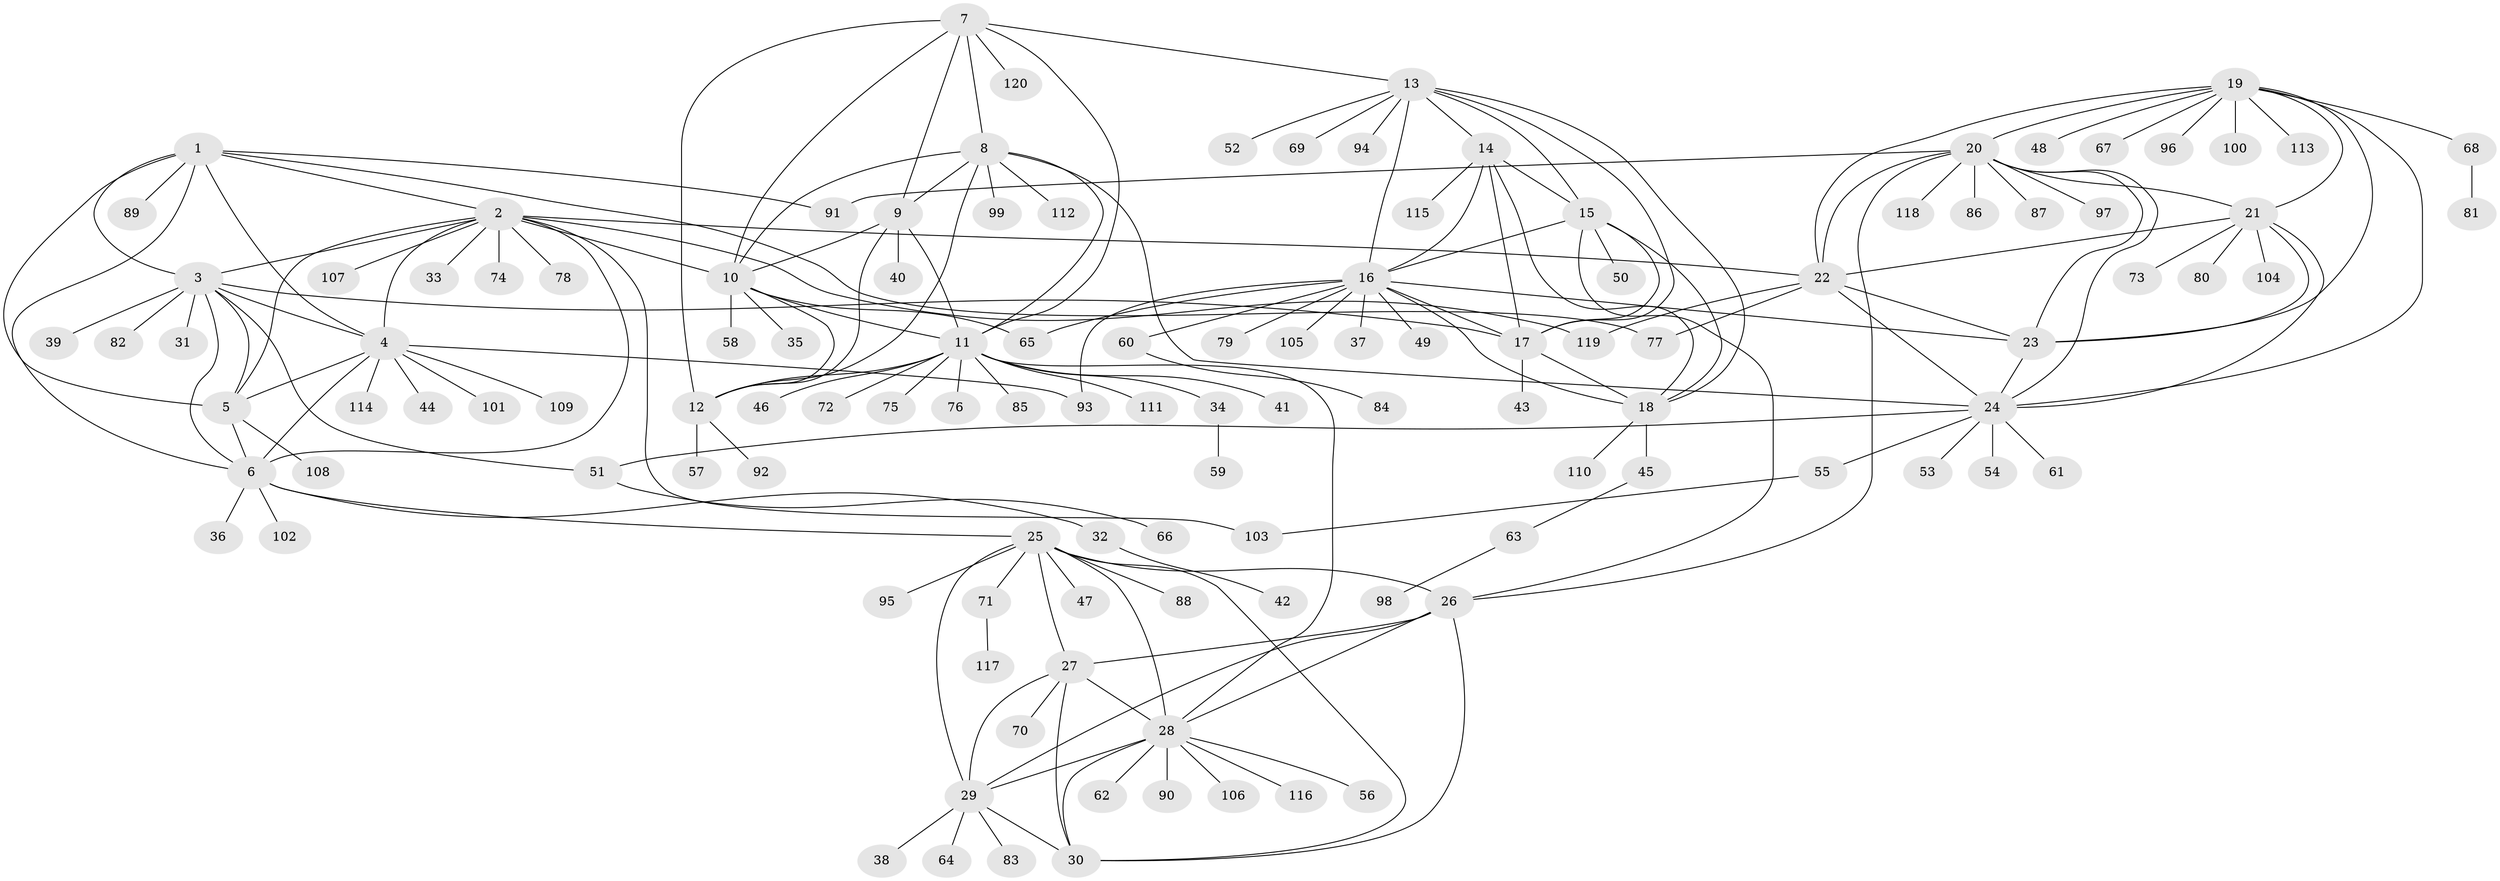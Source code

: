 // Generated by graph-tools (version 1.1) at 2025/26/03/09/25 03:26:35]
// undirected, 120 vertices, 182 edges
graph export_dot {
graph [start="1"]
  node [color=gray90,style=filled];
  1;
  2;
  3;
  4;
  5;
  6;
  7;
  8;
  9;
  10;
  11;
  12;
  13;
  14;
  15;
  16;
  17;
  18;
  19;
  20;
  21;
  22;
  23;
  24;
  25;
  26;
  27;
  28;
  29;
  30;
  31;
  32;
  33;
  34;
  35;
  36;
  37;
  38;
  39;
  40;
  41;
  42;
  43;
  44;
  45;
  46;
  47;
  48;
  49;
  50;
  51;
  52;
  53;
  54;
  55;
  56;
  57;
  58;
  59;
  60;
  61;
  62;
  63;
  64;
  65;
  66;
  67;
  68;
  69;
  70;
  71;
  72;
  73;
  74;
  75;
  76;
  77;
  78;
  79;
  80;
  81;
  82;
  83;
  84;
  85;
  86;
  87;
  88;
  89;
  90;
  91;
  92;
  93;
  94;
  95;
  96;
  97;
  98;
  99;
  100;
  101;
  102;
  103;
  104;
  105;
  106;
  107;
  108;
  109;
  110;
  111;
  112;
  113;
  114;
  115;
  116;
  117;
  118;
  119;
  120;
  1 -- 2;
  1 -- 3;
  1 -- 4;
  1 -- 5;
  1 -- 6;
  1 -- 77;
  1 -- 89;
  1 -- 91;
  2 -- 3;
  2 -- 4;
  2 -- 5;
  2 -- 6;
  2 -- 10;
  2 -- 22;
  2 -- 33;
  2 -- 74;
  2 -- 78;
  2 -- 103;
  2 -- 107;
  2 -- 119;
  3 -- 4;
  3 -- 5;
  3 -- 6;
  3 -- 17;
  3 -- 31;
  3 -- 39;
  3 -- 51;
  3 -- 82;
  4 -- 5;
  4 -- 6;
  4 -- 44;
  4 -- 93;
  4 -- 101;
  4 -- 109;
  4 -- 114;
  5 -- 6;
  5 -- 108;
  6 -- 25;
  6 -- 32;
  6 -- 36;
  6 -- 102;
  7 -- 8;
  7 -- 9;
  7 -- 10;
  7 -- 11;
  7 -- 12;
  7 -- 13;
  7 -- 120;
  8 -- 9;
  8 -- 10;
  8 -- 11;
  8 -- 12;
  8 -- 24;
  8 -- 99;
  8 -- 112;
  9 -- 10;
  9 -- 11;
  9 -- 12;
  9 -- 40;
  10 -- 11;
  10 -- 12;
  10 -- 35;
  10 -- 58;
  10 -- 65;
  11 -- 12;
  11 -- 28;
  11 -- 34;
  11 -- 41;
  11 -- 46;
  11 -- 72;
  11 -- 75;
  11 -- 76;
  11 -- 85;
  11 -- 111;
  12 -- 57;
  12 -- 92;
  13 -- 14;
  13 -- 15;
  13 -- 16;
  13 -- 17;
  13 -- 18;
  13 -- 52;
  13 -- 69;
  13 -- 94;
  14 -- 15;
  14 -- 16;
  14 -- 17;
  14 -- 18;
  14 -- 115;
  15 -- 16;
  15 -- 17;
  15 -- 18;
  15 -- 26;
  15 -- 50;
  16 -- 17;
  16 -- 18;
  16 -- 23;
  16 -- 37;
  16 -- 49;
  16 -- 60;
  16 -- 65;
  16 -- 79;
  16 -- 93;
  16 -- 105;
  17 -- 18;
  17 -- 43;
  18 -- 45;
  18 -- 110;
  19 -- 20;
  19 -- 21;
  19 -- 22;
  19 -- 23;
  19 -- 24;
  19 -- 48;
  19 -- 67;
  19 -- 68;
  19 -- 96;
  19 -- 100;
  19 -- 113;
  20 -- 21;
  20 -- 22;
  20 -- 23;
  20 -- 24;
  20 -- 26;
  20 -- 86;
  20 -- 87;
  20 -- 91;
  20 -- 97;
  20 -- 118;
  21 -- 22;
  21 -- 23;
  21 -- 24;
  21 -- 73;
  21 -- 80;
  21 -- 104;
  22 -- 23;
  22 -- 24;
  22 -- 77;
  22 -- 119;
  23 -- 24;
  24 -- 51;
  24 -- 53;
  24 -- 54;
  24 -- 55;
  24 -- 61;
  25 -- 26;
  25 -- 27;
  25 -- 28;
  25 -- 29;
  25 -- 30;
  25 -- 47;
  25 -- 71;
  25 -- 88;
  25 -- 95;
  26 -- 27;
  26 -- 28;
  26 -- 29;
  26 -- 30;
  27 -- 28;
  27 -- 29;
  27 -- 30;
  27 -- 70;
  28 -- 29;
  28 -- 30;
  28 -- 56;
  28 -- 62;
  28 -- 90;
  28 -- 106;
  28 -- 116;
  29 -- 30;
  29 -- 38;
  29 -- 64;
  29 -- 83;
  32 -- 42;
  34 -- 59;
  45 -- 63;
  51 -- 66;
  55 -- 103;
  60 -- 84;
  63 -- 98;
  68 -- 81;
  71 -- 117;
}
